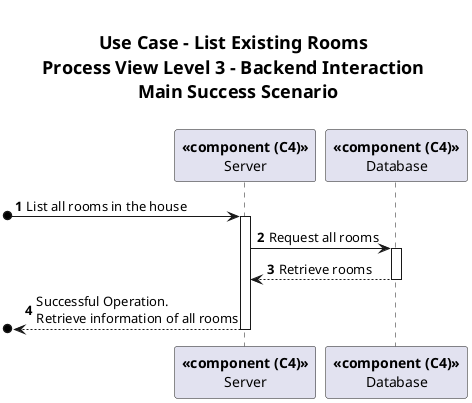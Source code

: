 @startuml
<style>
    title {
      HorizontalAlignment center
      FontSize 18
      padding 20
    }
</style>

autonumber

participant "**<<component (C4)>>**\nServer" as SERVER
participant "**<<component (C4)>>**\nDatabase" as DB

'Doubts: Should communication between components be verbose?
title Use Case - List Existing Rooms \nProcess View Level 3 - Backend Interaction \n Main Success Scenario
autonumber

[o-> SERVER : List all rooms in the house
activate SERVER

SERVER -> DB: Request all rooms
activate DB
DB --> SERVER: Retrieve rooms
deactivate DB


[o<-- SERVER : Successful Operation.\nRetrieve information of all rooms
deactivate SERVER

@enduml